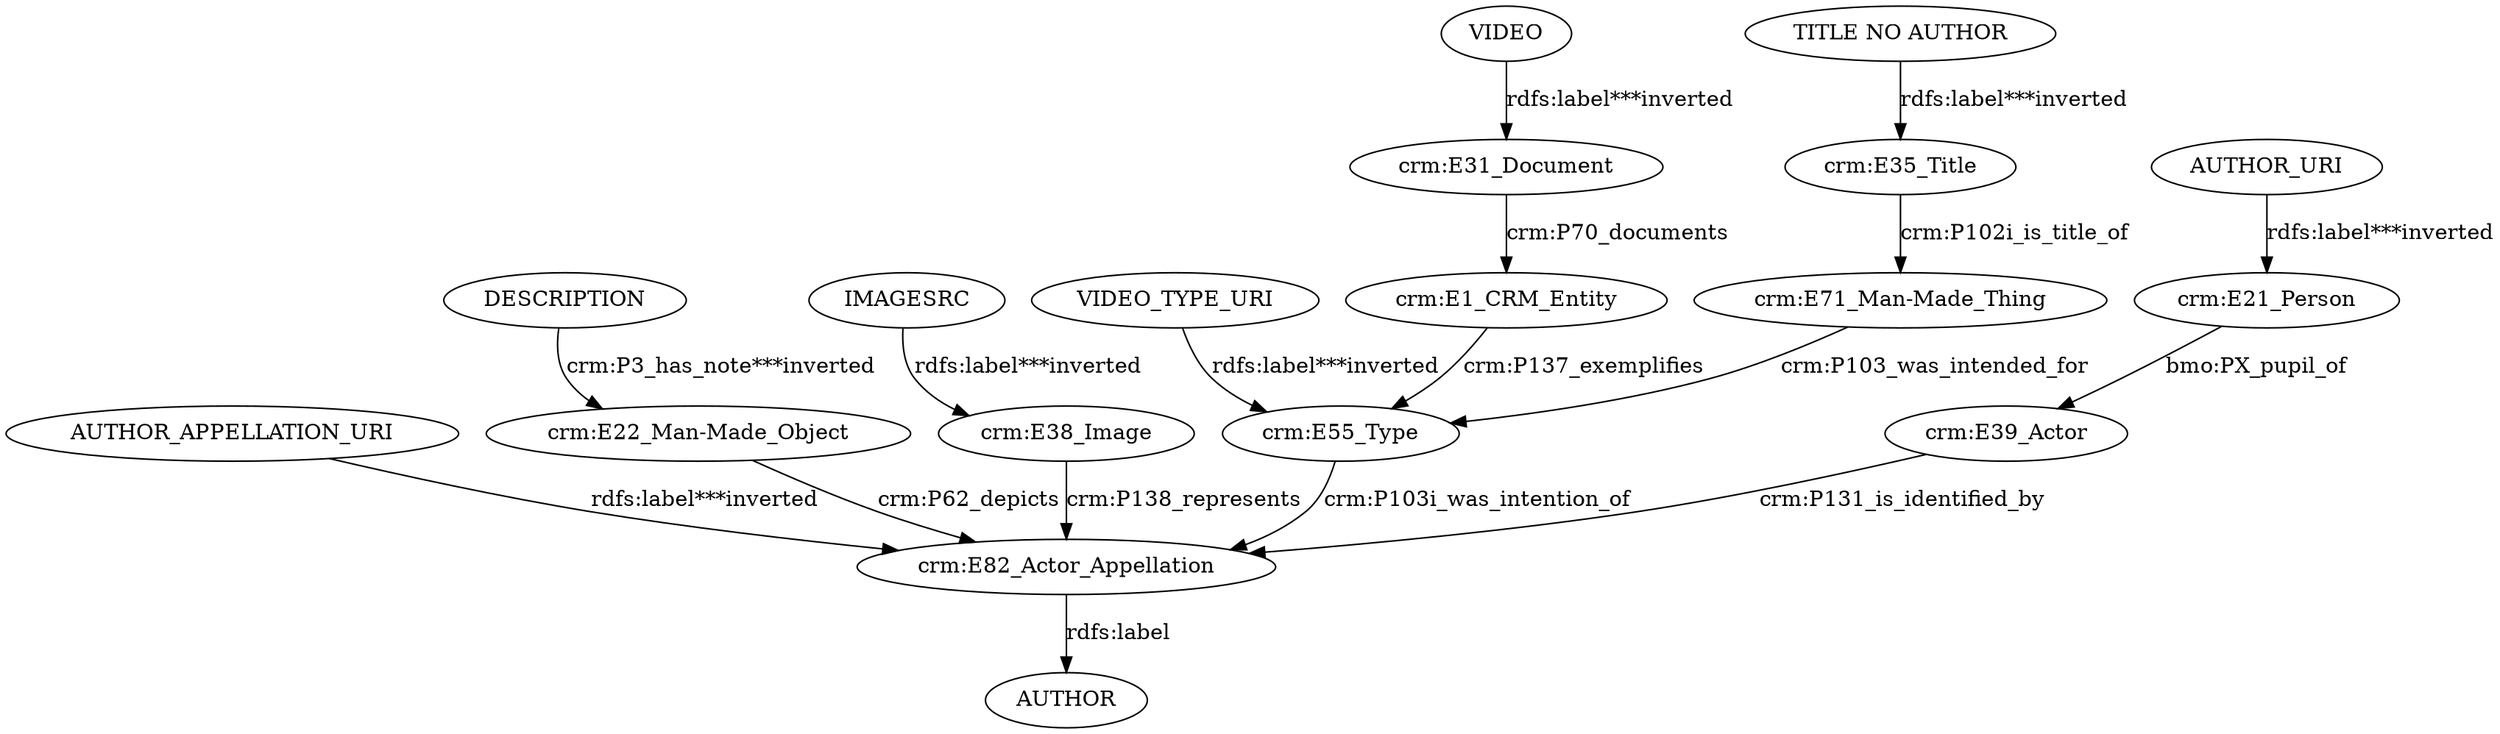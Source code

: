 digraph {
  AUTHOR_APPELLATION_URI [type=attribute_name,label=AUTHOR_APPELLATION_URI]
  "crm:E82_Actor_Appellation1" [type=class_uri,label="crm:E82_Actor_Appellation"]
  AUTHOR_URI [type=attribute_name,label=AUTHOR_URI]
  "crm:E21_Person1" [type=class_uri,label="crm:E21_Person"]
  DESCRIPTION [type=attribute_name,label=DESCRIPTION]
  "crm:E22_Man-Made_Object1" [type=class_uri,label="crm:E22_Man-Made_Object"]
  IMAGESRC [type=attribute_name,label=IMAGESRC]
  "crm:E38_Image1" [type=class_uri,label="crm:E38_Image"]
  "TITLE NO AUTHOR" [type=attribute_name,label="TITLE NO AUTHOR"]
  "crm:E35_Title1" [type=class_uri,label="crm:E35_Title"]
  VIDEO [type=attribute_name,label=VIDEO]
  "crm:E31_Document1" [type=class_uri,label="crm:E31_Document"]
  VIDEO_TYPE_URI [type=attribute_name,label=VIDEO_TYPE_URI]
  "crm:E55_Type1" [type=class_uri,label="crm:E55_Type"]
  "crm:E1_CRM_Entity" [type=class_uri,label="crm:E1_CRM_Entity"]
  "crm:E39_Actor" [type=class_uri,label="crm:E39_Actor"]
  "crm:E71_Man-Made_Thing" [type=class_uri,label="crm:E71_Man-Made_Thing"]
  AUTHOR [type=attribute_name,label=AUTHOR]
  AUTHOR_APPELLATION_URI -> "crm:E82_Actor_Appellation1" [type=st_property_uri,label="rdfs:label***inverted",weight=1]
  AUTHOR_URI -> "crm:E21_Person1" [type=st_property_uri,label="rdfs:label***inverted",weight=1]
  DESCRIPTION -> "crm:E22_Man-Made_Object1" [type=st_property_uri,label="crm:P3_has_note***inverted",weight=1]
  IMAGESRC -> "crm:E38_Image1" [type=st_property_uri,label="rdfs:label***inverted",weight=1]
  "TITLE NO AUTHOR" -> "crm:E35_Title1" [type=st_property_uri,label="rdfs:label***inverted",weight=1]
  VIDEO -> "crm:E31_Document1" [type=st_property_uri,label="rdfs:label***inverted",weight=1]
  VIDEO_TYPE_URI -> "crm:E55_Type1" [type=st_property_uri,label="rdfs:label***inverted",weight=1]
  "crm:E1_CRM_Entity" -> "crm:E55_Type1" [label="crm:P137_exemplifies",type=direct_property_uri,weight=1]
  "crm:E21_Person1" -> "crm:E39_Actor" [label="bmo:PX_pupil_of",type=direct_property_uri,weight=1]
  "crm:E22_Man-Made_Object1" -> "crm:E82_Actor_Appellation1" [label="crm:P62_depicts",type=inherited,weight=4]
  "crm:E31_Document1" -> "crm:E1_CRM_Entity" [label="crm:P70_documents",type=direct_property_uri,weight=1]
  "crm:E35_Title1" -> "crm:E71_Man-Made_Thing" [label="crm:P102i_is_title_of",type=direct_property_uri,weight=1]
  "crm:E38_Image1" -> "crm:E82_Actor_Appellation1" [label="crm:P138_represents",type=inherited,weight=4]
  "crm:E39_Actor" -> "crm:E82_Actor_Appellation1" [label="crm:P131_is_identified_by",type=direct_property_uri,weight=1]
  "crm:E55_Type1" -> "crm:E82_Actor_Appellation1" [label="crm:P103i_was_intention_of",type=inherited,weight=4]
  "crm:E71_Man-Made_Thing" -> "crm:E55_Type1" [label="crm:P103_was_intended_for",type=direct_property_uri,weight=1]
  "crm:E82_Actor_Appellation1" -> AUTHOR [label="rdfs:label",type=st_property_uri]
}
